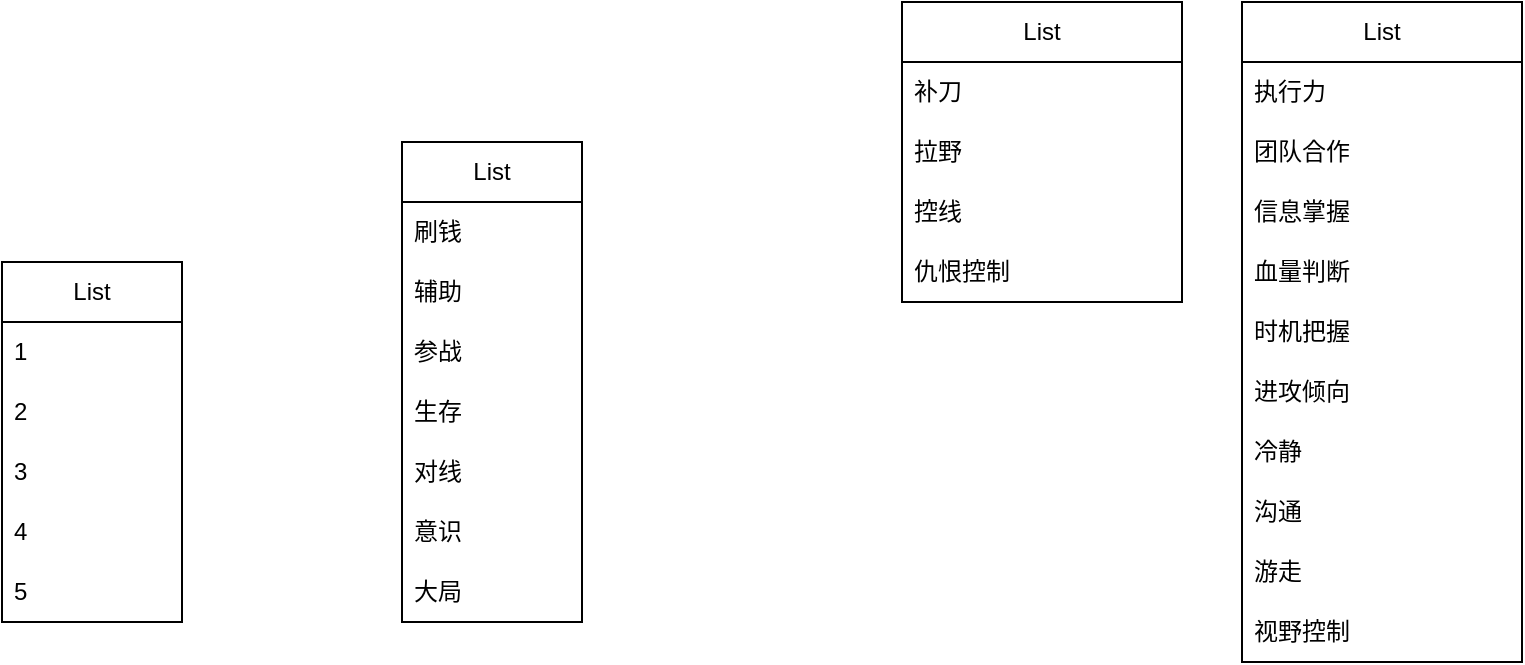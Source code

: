 <mxfile version="20.5.3" type="github">
  <diagram id="2raDJZQsLlcB6GV_vvZD" name="第 1 页">
    <mxGraphModel dx="1422" dy="762" grid="1" gridSize="10" guides="1" tooltips="1" connect="1" arrows="1" fold="1" page="1" pageScale="1" pageWidth="827" pageHeight="1169" math="0" shadow="0">
      <root>
        <mxCell id="0" />
        <mxCell id="1" parent="0" />
        <mxCell id="RrI_GrM8hLUhQCQaKQav-2" value="List" style="swimlane;fontStyle=0;childLayout=stackLayout;horizontal=1;startSize=30;horizontalStack=0;resizeParent=1;resizeParentMax=0;resizeLast=0;collapsible=1;marginBottom=0;whiteSpace=wrap;html=1;" vertex="1" parent="1">
          <mxGeometry x="100" y="250" width="90" height="180" as="geometry" />
        </mxCell>
        <mxCell id="RrI_GrM8hLUhQCQaKQav-3" value="1" style="text;strokeColor=none;fillColor=none;align=left;verticalAlign=middle;spacingLeft=4;spacingRight=4;overflow=hidden;points=[[0,0.5],[1,0.5]];portConstraint=eastwest;rotatable=0;whiteSpace=wrap;html=1;" vertex="1" parent="RrI_GrM8hLUhQCQaKQav-2">
          <mxGeometry y="30" width="90" height="30" as="geometry" />
        </mxCell>
        <mxCell id="RrI_GrM8hLUhQCQaKQav-4" value="2" style="text;strokeColor=none;fillColor=none;align=left;verticalAlign=middle;spacingLeft=4;spacingRight=4;overflow=hidden;points=[[0,0.5],[1,0.5]];portConstraint=eastwest;rotatable=0;whiteSpace=wrap;html=1;" vertex="1" parent="RrI_GrM8hLUhQCQaKQav-2">
          <mxGeometry y="60" width="90" height="30" as="geometry" />
        </mxCell>
        <mxCell id="RrI_GrM8hLUhQCQaKQav-5" value="3" style="text;strokeColor=none;fillColor=none;align=left;verticalAlign=middle;spacingLeft=4;spacingRight=4;overflow=hidden;points=[[0,0.5],[1,0.5]];portConstraint=eastwest;rotatable=0;whiteSpace=wrap;html=1;" vertex="1" parent="RrI_GrM8hLUhQCQaKQav-2">
          <mxGeometry y="90" width="90" height="30" as="geometry" />
        </mxCell>
        <mxCell id="RrI_GrM8hLUhQCQaKQav-6" value="4" style="text;strokeColor=none;fillColor=none;align=left;verticalAlign=middle;spacingLeft=4;spacingRight=4;overflow=hidden;points=[[0,0.5],[1,0.5]];portConstraint=eastwest;rotatable=0;whiteSpace=wrap;html=1;" vertex="1" parent="RrI_GrM8hLUhQCQaKQav-2">
          <mxGeometry y="120" width="90" height="30" as="geometry" />
        </mxCell>
        <mxCell id="RrI_GrM8hLUhQCQaKQav-7" value="5" style="text;strokeColor=none;fillColor=none;align=left;verticalAlign=middle;spacingLeft=4;spacingRight=4;overflow=hidden;points=[[0,0.5],[1,0.5]];portConstraint=eastwest;rotatable=0;whiteSpace=wrap;html=1;" vertex="1" parent="RrI_GrM8hLUhQCQaKQav-2">
          <mxGeometry y="150" width="90" height="30" as="geometry" />
        </mxCell>
        <mxCell id="RrI_GrM8hLUhQCQaKQav-8" value="List" style="swimlane;fontStyle=0;childLayout=stackLayout;horizontal=1;startSize=30;horizontalStack=0;resizeParent=1;resizeParentMax=0;resizeLast=0;collapsible=1;marginBottom=0;whiteSpace=wrap;html=1;" vertex="1" parent="1">
          <mxGeometry x="300" y="190" width="90" height="240" as="geometry" />
        </mxCell>
        <mxCell id="RrI_GrM8hLUhQCQaKQav-9" value="刷钱&lt;span style=&quot;white-space: pre;&quot;&gt;	&lt;/span&gt;" style="text;strokeColor=none;fillColor=none;align=left;verticalAlign=middle;spacingLeft=4;spacingRight=4;overflow=hidden;points=[[0,0.5],[1,0.5]];portConstraint=eastwest;rotatable=0;whiteSpace=wrap;html=1;" vertex="1" parent="RrI_GrM8hLUhQCQaKQav-8">
          <mxGeometry y="30" width="90" height="30" as="geometry" />
        </mxCell>
        <mxCell id="RrI_GrM8hLUhQCQaKQav-10" value="辅助" style="text;strokeColor=none;fillColor=none;align=left;verticalAlign=middle;spacingLeft=4;spacingRight=4;overflow=hidden;points=[[0,0.5],[1,0.5]];portConstraint=eastwest;rotatable=0;whiteSpace=wrap;html=1;" vertex="1" parent="RrI_GrM8hLUhQCQaKQav-8">
          <mxGeometry y="60" width="90" height="30" as="geometry" />
        </mxCell>
        <mxCell id="RrI_GrM8hLUhQCQaKQav-11" value="参战" style="text;strokeColor=none;fillColor=none;align=left;verticalAlign=middle;spacingLeft=4;spacingRight=4;overflow=hidden;points=[[0,0.5],[1,0.5]];portConstraint=eastwest;rotatable=0;whiteSpace=wrap;html=1;" vertex="1" parent="RrI_GrM8hLUhQCQaKQav-8">
          <mxGeometry y="90" width="90" height="30" as="geometry" />
        </mxCell>
        <mxCell id="RrI_GrM8hLUhQCQaKQav-16" value="生存" style="text;strokeColor=none;fillColor=none;align=left;verticalAlign=middle;spacingLeft=4;spacingRight=4;overflow=hidden;points=[[0,0.5],[1,0.5]];portConstraint=eastwest;rotatable=0;whiteSpace=wrap;html=1;" vertex="1" parent="RrI_GrM8hLUhQCQaKQav-8">
          <mxGeometry y="120" width="90" height="30" as="geometry" />
        </mxCell>
        <mxCell id="RrI_GrM8hLUhQCQaKQav-17" value="对线" style="text;strokeColor=none;fillColor=none;align=left;verticalAlign=middle;spacingLeft=4;spacingRight=4;overflow=hidden;points=[[0,0.5],[1,0.5]];portConstraint=eastwest;rotatable=0;whiteSpace=wrap;html=1;" vertex="1" parent="RrI_GrM8hLUhQCQaKQav-8">
          <mxGeometry y="150" width="90" height="30" as="geometry" />
        </mxCell>
        <mxCell id="RrI_GrM8hLUhQCQaKQav-18" value="意识" style="text;strokeColor=none;fillColor=none;align=left;verticalAlign=middle;spacingLeft=4;spacingRight=4;overflow=hidden;points=[[0,0.5],[1,0.5]];portConstraint=eastwest;rotatable=0;whiteSpace=wrap;html=1;" vertex="1" parent="RrI_GrM8hLUhQCQaKQav-8">
          <mxGeometry y="180" width="90" height="30" as="geometry" />
        </mxCell>
        <mxCell id="RrI_GrM8hLUhQCQaKQav-19" value="大局" style="text;strokeColor=none;fillColor=none;align=left;verticalAlign=middle;spacingLeft=4;spacingRight=4;overflow=hidden;points=[[0,0.5],[1,0.5]];portConstraint=eastwest;rotatable=0;whiteSpace=wrap;html=1;" vertex="1" parent="RrI_GrM8hLUhQCQaKQav-8">
          <mxGeometry y="210" width="90" height="30" as="geometry" />
        </mxCell>
        <mxCell id="RrI_GrM8hLUhQCQaKQav-20" value="List" style="swimlane;fontStyle=0;childLayout=stackLayout;horizontal=1;startSize=30;horizontalStack=0;resizeParent=1;resizeParentMax=0;resizeLast=0;collapsible=1;marginBottom=0;whiteSpace=wrap;html=1;" vertex="1" parent="1">
          <mxGeometry x="550" y="120" width="140" height="150" as="geometry" />
        </mxCell>
        <mxCell id="RrI_GrM8hLUhQCQaKQav-21" value="补刀" style="text;strokeColor=none;fillColor=none;align=left;verticalAlign=middle;spacingLeft=4;spacingRight=4;overflow=hidden;points=[[0,0.5],[1,0.5]];portConstraint=eastwest;rotatable=0;whiteSpace=wrap;html=1;" vertex="1" parent="RrI_GrM8hLUhQCQaKQav-20">
          <mxGeometry y="30" width="140" height="30" as="geometry" />
        </mxCell>
        <mxCell id="RrI_GrM8hLUhQCQaKQav-23" value="拉野" style="text;strokeColor=none;fillColor=none;align=left;verticalAlign=middle;spacingLeft=4;spacingRight=4;overflow=hidden;points=[[0,0.5],[1,0.5]];portConstraint=eastwest;rotatable=0;whiteSpace=wrap;html=1;" vertex="1" parent="RrI_GrM8hLUhQCQaKQav-20">
          <mxGeometry y="60" width="140" height="30" as="geometry" />
        </mxCell>
        <mxCell id="RrI_GrM8hLUhQCQaKQav-24" value="控线" style="text;strokeColor=none;fillColor=none;align=left;verticalAlign=middle;spacingLeft=4;spacingRight=4;overflow=hidden;points=[[0,0.5],[1,0.5]];portConstraint=eastwest;rotatable=0;whiteSpace=wrap;html=1;" vertex="1" parent="RrI_GrM8hLUhQCQaKQav-20">
          <mxGeometry y="90" width="140" height="30" as="geometry" />
        </mxCell>
        <mxCell id="RrI_GrM8hLUhQCQaKQav-29" value="仇恨控制" style="text;strokeColor=none;fillColor=none;align=left;verticalAlign=middle;spacingLeft=4;spacingRight=4;overflow=hidden;points=[[0,0.5],[1,0.5]];portConstraint=eastwest;rotatable=0;whiteSpace=wrap;html=1;" vertex="1" parent="RrI_GrM8hLUhQCQaKQav-20">
          <mxGeometry y="120" width="140" height="30" as="geometry" />
        </mxCell>
        <mxCell id="RrI_GrM8hLUhQCQaKQav-25" value="List" style="swimlane;fontStyle=0;childLayout=stackLayout;horizontal=1;startSize=30;horizontalStack=0;resizeParent=1;resizeParentMax=0;resizeLast=0;collapsible=1;marginBottom=0;whiteSpace=wrap;html=1;" vertex="1" parent="1">
          <mxGeometry x="720" y="120" width="140" height="330" as="geometry" />
        </mxCell>
        <mxCell id="RrI_GrM8hLUhQCQaKQav-26" value="执行力" style="text;strokeColor=none;fillColor=none;align=left;verticalAlign=middle;spacingLeft=4;spacingRight=4;overflow=hidden;points=[[0,0.5],[1,0.5]];portConstraint=eastwest;rotatable=0;whiteSpace=wrap;html=1;" vertex="1" parent="RrI_GrM8hLUhQCQaKQav-25">
          <mxGeometry y="30" width="140" height="30" as="geometry" />
        </mxCell>
        <mxCell id="RrI_GrM8hLUhQCQaKQav-27" value="团队合作" style="text;strokeColor=none;fillColor=none;align=left;verticalAlign=middle;spacingLeft=4;spacingRight=4;overflow=hidden;points=[[0,0.5],[1,0.5]];portConstraint=eastwest;rotatable=0;whiteSpace=wrap;html=1;" vertex="1" parent="RrI_GrM8hLUhQCQaKQav-25">
          <mxGeometry y="60" width="140" height="30" as="geometry" />
        </mxCell>
        <mxCell id="RrI_GrM8hLUhQCQaKQav-28" value="信息掌握" style="text;strokeColor=none;fillColor=none;align=left;verticalAlign=middle;spacingLeft=4;spacingRight=4;overflow=hidden;points=[[0,0.5],[1,0.5]];portConstraint=eastwest;rotatable=0;whiteSpace=wrap;html=1;" vertex="1" parent="RrI_GrM8hLUhQCQaKQav-25">
          <mxGeometry y="90" width="140" height="30" as="geometry" />
        </mxCell>
        <mxCell id="RrI_GrM8hLUhQCQaKQav-30" value="血量判断" style="text;strokeColor=none;fillColor=none;align=left;verticalAlign=middle;spacingLeft=4;spacingRight=4;overflow=hidden;points=[[0,0.5],[1,0.5]];portConstraint=eastwest;rotatable=0;whiteSpace=wrap;html=1;" vertex="1" parent="RrI_GrM8hLUhQCQaKQav-25">
          <mxGeometry y="120" width="140" height="30" as="geometry" />
        </mxCell>
        <mxCell id="RrI_GrM8hLUhQCQaKQav-31" value="时机把握" style="text;strokeColor=none;fillColor=none;align=left;verticalAlign=middle;spacingLeft=4;spacingRight=4;overflow=hidden;points=[[0,0.5],[1,0.5]];portConstraint=eastwest;rotatable=0;whiteSpace=wrap;html=1;" vertex="1" parent="RrI_GrM8hLUhQCQaKQav-25">
          <mxGeometry y="150" width="140" height="30" as="geometry" />
        </mxCell>
        <mxCell id="RrI_GrM8hLUhQCQaKQav-32" value="进攻倾向" style="text;strokeColor=none;fillColor=none;align=left;verticalAlign=middle;spacingLeft=4;spacingRight=4;overflow=hidden;points=[[0,0.5],[1,0.5]];portConstraint=eastwest;rotatable=0;whiteSpace=wrap;html=1;" vertex="1" parent="RrI_GrM8hLUhQCQaKQav-25">
          <mxGeometry y="180" width="140" height="30" as="geometry" />
        </mxCell>
        <mxCell id="RrI_GrM8hLUhQCQaKQav-33" value="冷静" style="text;strokeColor=none;fillColor=none;align=left;verticalAlign=middle;spacingLeft=4;spacingRight=4;overflow=hidden;points=[[0,0.5],[1,0.5]];portConstraint=eastwest;rotatable=0;whiteSpace=wrap;html=1;" vertex="1" parent="RrI_GrM8hLUhQCQaKQav-25">
          <mxGeometry y="210" width="140" height="30" as="geometry" />
        </mxCell>
        <mxCell id="RrI_GrM8hLUhQCQaKQav-34" value="沟通" style="text;strokeColor=none;fillColor=none;align=left;verticalAlign=middle;spacingLeft=4;spacingRight=4;overflow=hidden;points=[[0,0.5],[1,0.5]];portConstraint=eastwest;rotatable=0;whiteSpace=wrap;html=1;" vertex="1" parent="RrI_GrM8hLUhQCQaKQav-25">
          <mxGeometry y="240" width="140" height="30" as="geometry" />
        </mxCell>
        <mxCell id="RrI_GrM8hLUhQCQaKQav-35" value="游走" style="text;strokeColor=none;fillColor=none;align=left;verticalAlign=middle;spacingLeft=4;spacingRight=4;overflow=hidden;points=[[0,0.5],[1,0.5]];portConstraint=eastwest;rotatable=0;whiteSpace=wrap;html=1;" vertex="1" parent="RrI_GrM8hLUhQCQaKQav-25">
          <mxGeometry y="270" width="140" height="30" as="geometry" />
        </mxCell>
        <mxCell id="RrI_GrM8hLUhQCQaKQav-36" value="视野控制" style="text;strokeColor=none;fillColor=none;align=left;verticalAlign=middle;spacingLeft=4;spacingRight=4;overflow=hidden;points=[[0,0.5],[1,0.5]];portConstraint=eastwest;rotatable=0;whiteSpace=wrap;html=1;" vertex="1" parent="RrI_GrM8hLUhQCQaKQav-25">
          <mxGeometry y="300" width="140" height="30" as="geometry" />
        </mxCell>
      </root>
    </mxGraphModel>
  </diagram>
</mxfile>
